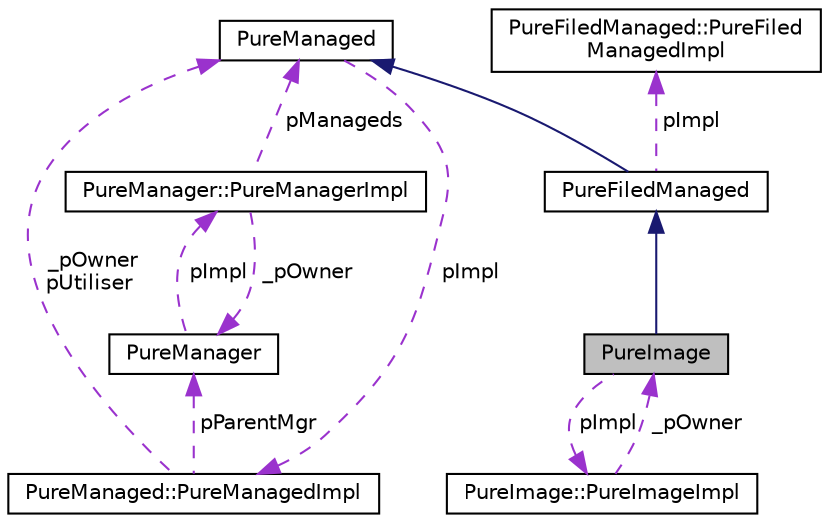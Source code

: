 digraph "PureImage"
{
 // LATEX_PDF_SIZE
  edge [fontname="Helvetica",fontsize="10",labelfontname="Helvetica",labelfontsize="10"];
  node [fontname="Helvetica",fontsize="10",shape=record];
  Node1 [label="PureImage",height=0.2,width=0.4,color="black", fillcolor="grey75", style="filled", fontcolor="black",tooltip="Image class."];
  Node2 -> Node1 [dir="back",color="midnightblue",fontsize="10",style="solid",fontname="Helvetica"];
  Node2 [label="PureFiledManaged",height=0.2,width=0.4,color="black", fillcolor="white", style="filled",URL="$class_pure_filed_managed.html",tooltip="Managed loaded from / saved to a file."];
  Node3 -> Node2 [dir="back",color="midnightblue",fontsize="10",style="solid",fontname="Helvetica"];
  Node3 [label="PureManaged",height=0.2,width=0.4,color="black", fillcolor="white", style="filled",URL="$class_pure_managed.html",tooltip="Ancestor class for managed classes."];
  Node4 -> Node3 [dir="back",color="darkorchid3",fontsize="10",style="dashed",label=" pImpl" ,fontname="Helvetica"];
  Node4 [label="PureManaged::PureManagedImpl",height=0.2,width=0.4,color="black", fillcolor="white", style="filled",URL="$class_pure_managed_1_1_pure_managed_impl.html",tooltip=" "];
  Node3 -> Node4 [dir="back",color="darkorchid3",fontsize="10",style="dashed",label=" _pOwner\npUtiliser" ,fontname="Helvetica"];
  Node5 -> Node4 [dir="back",color="darkorchid3",fontsize="10",style="dashed",label=" pParentMgr" ,fontname="Helvetica"];
  Node5 [label="PureManager",height=0.2,width=0.4,color="black", fillcolor="white", style="filled",URL="$class_pure_manager.html",tooltip="Ancestor class for manager classes."];
  Node6 -> Node5 [dir="back",color="darkorchid3",fontsize="10",style="dashed",label=" pImpl" ,fontname="Helvetica"];
  Node6 [label="PureManager::PureManagerImpl",height=0.2,width=0.4,color="black", fillcolor="white", style="filled",URL="$class_pure_manager_1_1_pure_manager_impl.html",tooltip=" "];
  Node5 -> Node6 [dir="back",color="darkorchid3",fontsize="10",style="dashed",label=" _pOwner" ,fontname="Helvetica"];
  Node3 -> Node6 [dir="back",color="darkorchid3",fontsize="10",style="dashed",label=" pManageds" ,fontname="Helvetica"];
  Node7 -> Node2 [dir="back",color="darkorchid3",fontsize="10",style="dashed",label=" pImpl" ,fontname="Helvetica"];
  Node7 [label="PureFiledManaged::PureFiled\lManagedImpl",height=0.2,width=0.4,color="black", fillcolor="white", style="filled",URL="$class_pure_filed_managed_1_1_pure_filed_managed_impl.html",tooltip="Managed loaded from / saved to a file."];
  Node8 -> Node1 [dir="back",color="darkorchid3",fontsize="10",style="dashed",label=" pImpl" ,fontname="Helvetica"];
  Node8 [label="PureImage::PureImageImpl",height=0.2,width=0.4,color="black", fillcolor="white", style="filled",URL="$class_pure_image_1_1_pure_image_impl.html",tooltip=" "];
  Node1 -> Node8 [dir="back",color="darkorchid3",fontsize="10",style="dashed",label=" _pOwner" ,fontname="Helvetica"];
}
